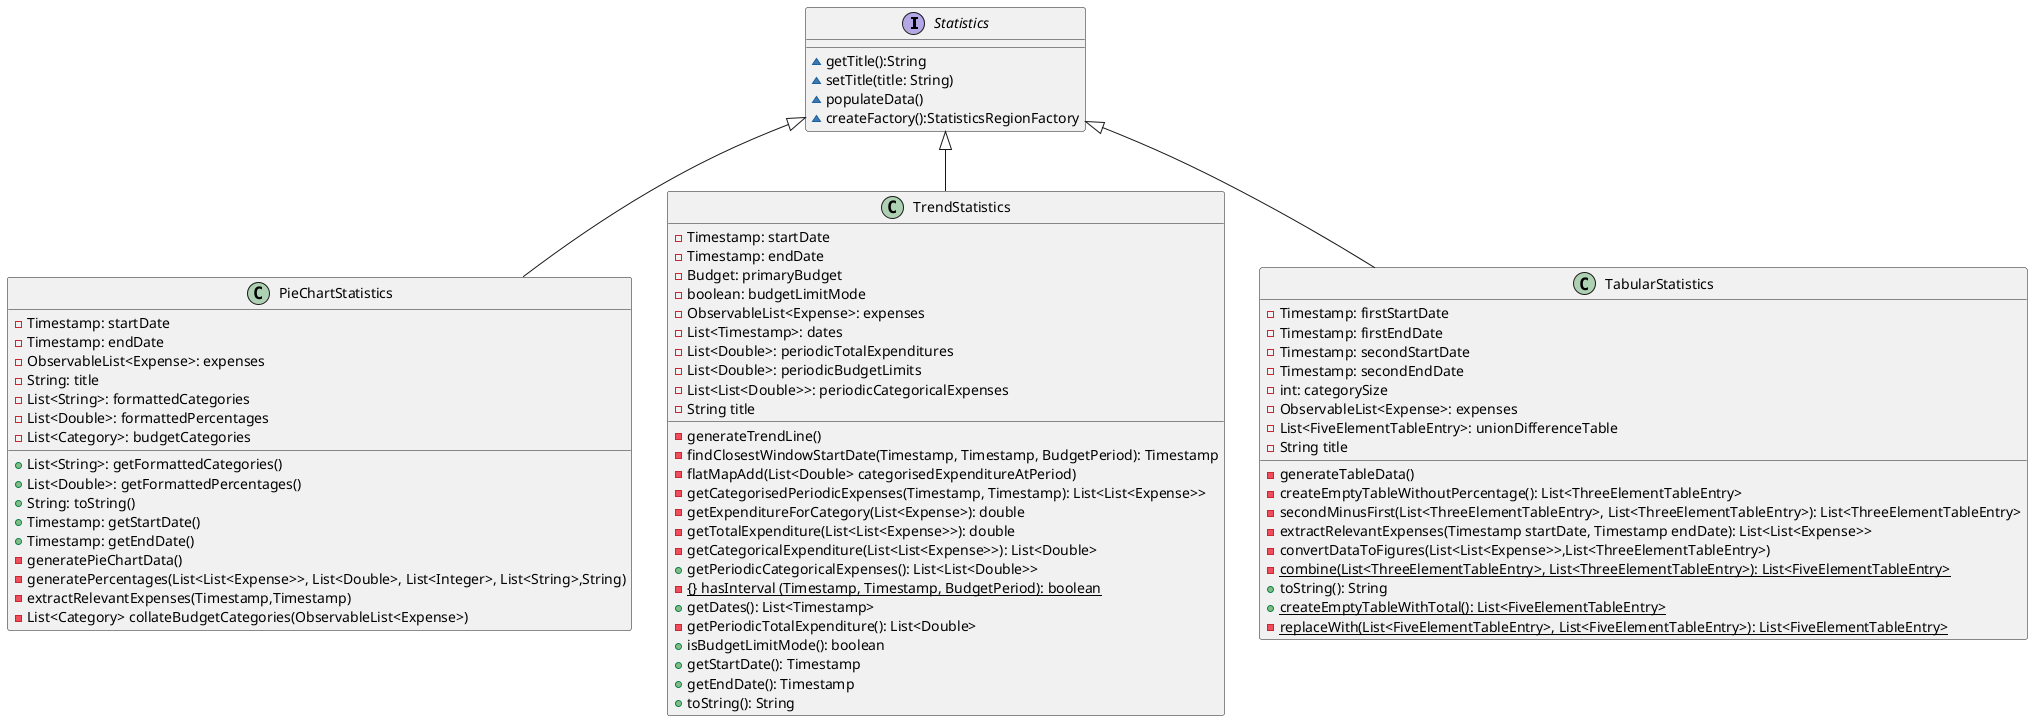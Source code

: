 @startuml



interface Statistics {
~getTitle():String
~setTitle(title: String)
~populateData()
~createFactory():StatisticsRegionFactory
}



class PieChartStatistics {
-Timestamp: startDate
-Timestamp: endDate
-ObservableList<Expense>: expenses
-String: title
-List<String>: formattedCategories
-List<Double>: formattedPercentages
-List<Category>: budgetCategories

+List<String>: getFormattedCategories()
+List<Double>: getFormattedPercentages()
+String: toString()
+Timestamp: getStartDate()
+Timestamp: getEndDate()
-generatePieChartData()
-generatePercentages(List<List<Expense>>, List<Double>, List<Integer>, List<String>,String)
-extractRelevantExpenses(Timestamp,Timestamp)
-List<Category> collateBudgetCategories(ObservableList<Expense>)
}




class TrendStatistics {
-Timestamp: startDate
-Timestamp: endDate
-Budget: primaryBudget
-boolean: budgetLimitMode
-ObservableList<Expense>: expenses
-List<Timestamp>: dates
-List<Double>: periodicTotalExpenditures
-List<Double>: periodicBudgetLimits
-List<List<Double>>: periodicCategoricalExpenses
-String title

-generateTrendLine()
-findClosestWindowStartDate(Timestamp, Timestamp, BudgetPeriod): Timestamp
-flatMapAdd(List<Double> categorisedExpenditureAtPeriod)
-getCategorisedPeriodicExpenses(Timestamp, Timestamp): List<List<Expense>>
-getExpenditureForCategory(List<Expense>): double
-getTotalExpenditure(List<List<Expense>>): double
-getCategoricalExpenditure(List<List<Expense>>): List<Double>
+getPeriodicCategoricalExpenses(): List<List<Double>>
-{{static}} hasInterval (Timestamp, Timestamp, BudgetPeriod): boolean
+getDates(): List<Timestamp>
-getPeriodicTotalExpenditure(): List<Double>
+ isBudgetLimitMode(): boolean
+ getStartDate(): Timestamp
+getEndDate(): Timestamp
+toString(): String
}

class TabularStatistics {
-Timestamp: firstStartDate
-Timestamp: firstEndDate
-Timestamp: secondStartDate
-Timestamp: secondEndDate
-int: categorySize
-ObservableList<Expense>: expenses
-List<FiveElementTableEntry>: unionDifferenceTable
-String title
-generateTableData()
-createEmptyTableWithoutPercentage(): List<ThreeElementTableEntry>
-secondMinusFirst(List<ThreeElementTableEntry>, List<ThreeElementTableEntry>): List<ThreeElementTableEntry>
-extractRelevantExpenses(Timestamp startDate, Timestamp endDate): List<List<Expense>>
-convertDataToFigures(List<List<Expense>>,List<ThreeElementTableEntry>)
-{static} combine(List<ThreeElementTableEntry>, List<ThreeElementTableEntry>): List<FiveElementTableEntry>
+toString(): String
+{static} createEmptyTableWithTotal(): List<FiveElementTableEntry>
-{static} replaceWith(List<FiveElementTableEntry>, List<FiveElementTableEntry>): List<FiveElementTableEntry>
}








Statistics <|-- PieChartStatistics
Statistics <|-- TabularStatistics
Statistics <|-- TrendStatistics



@enduml


